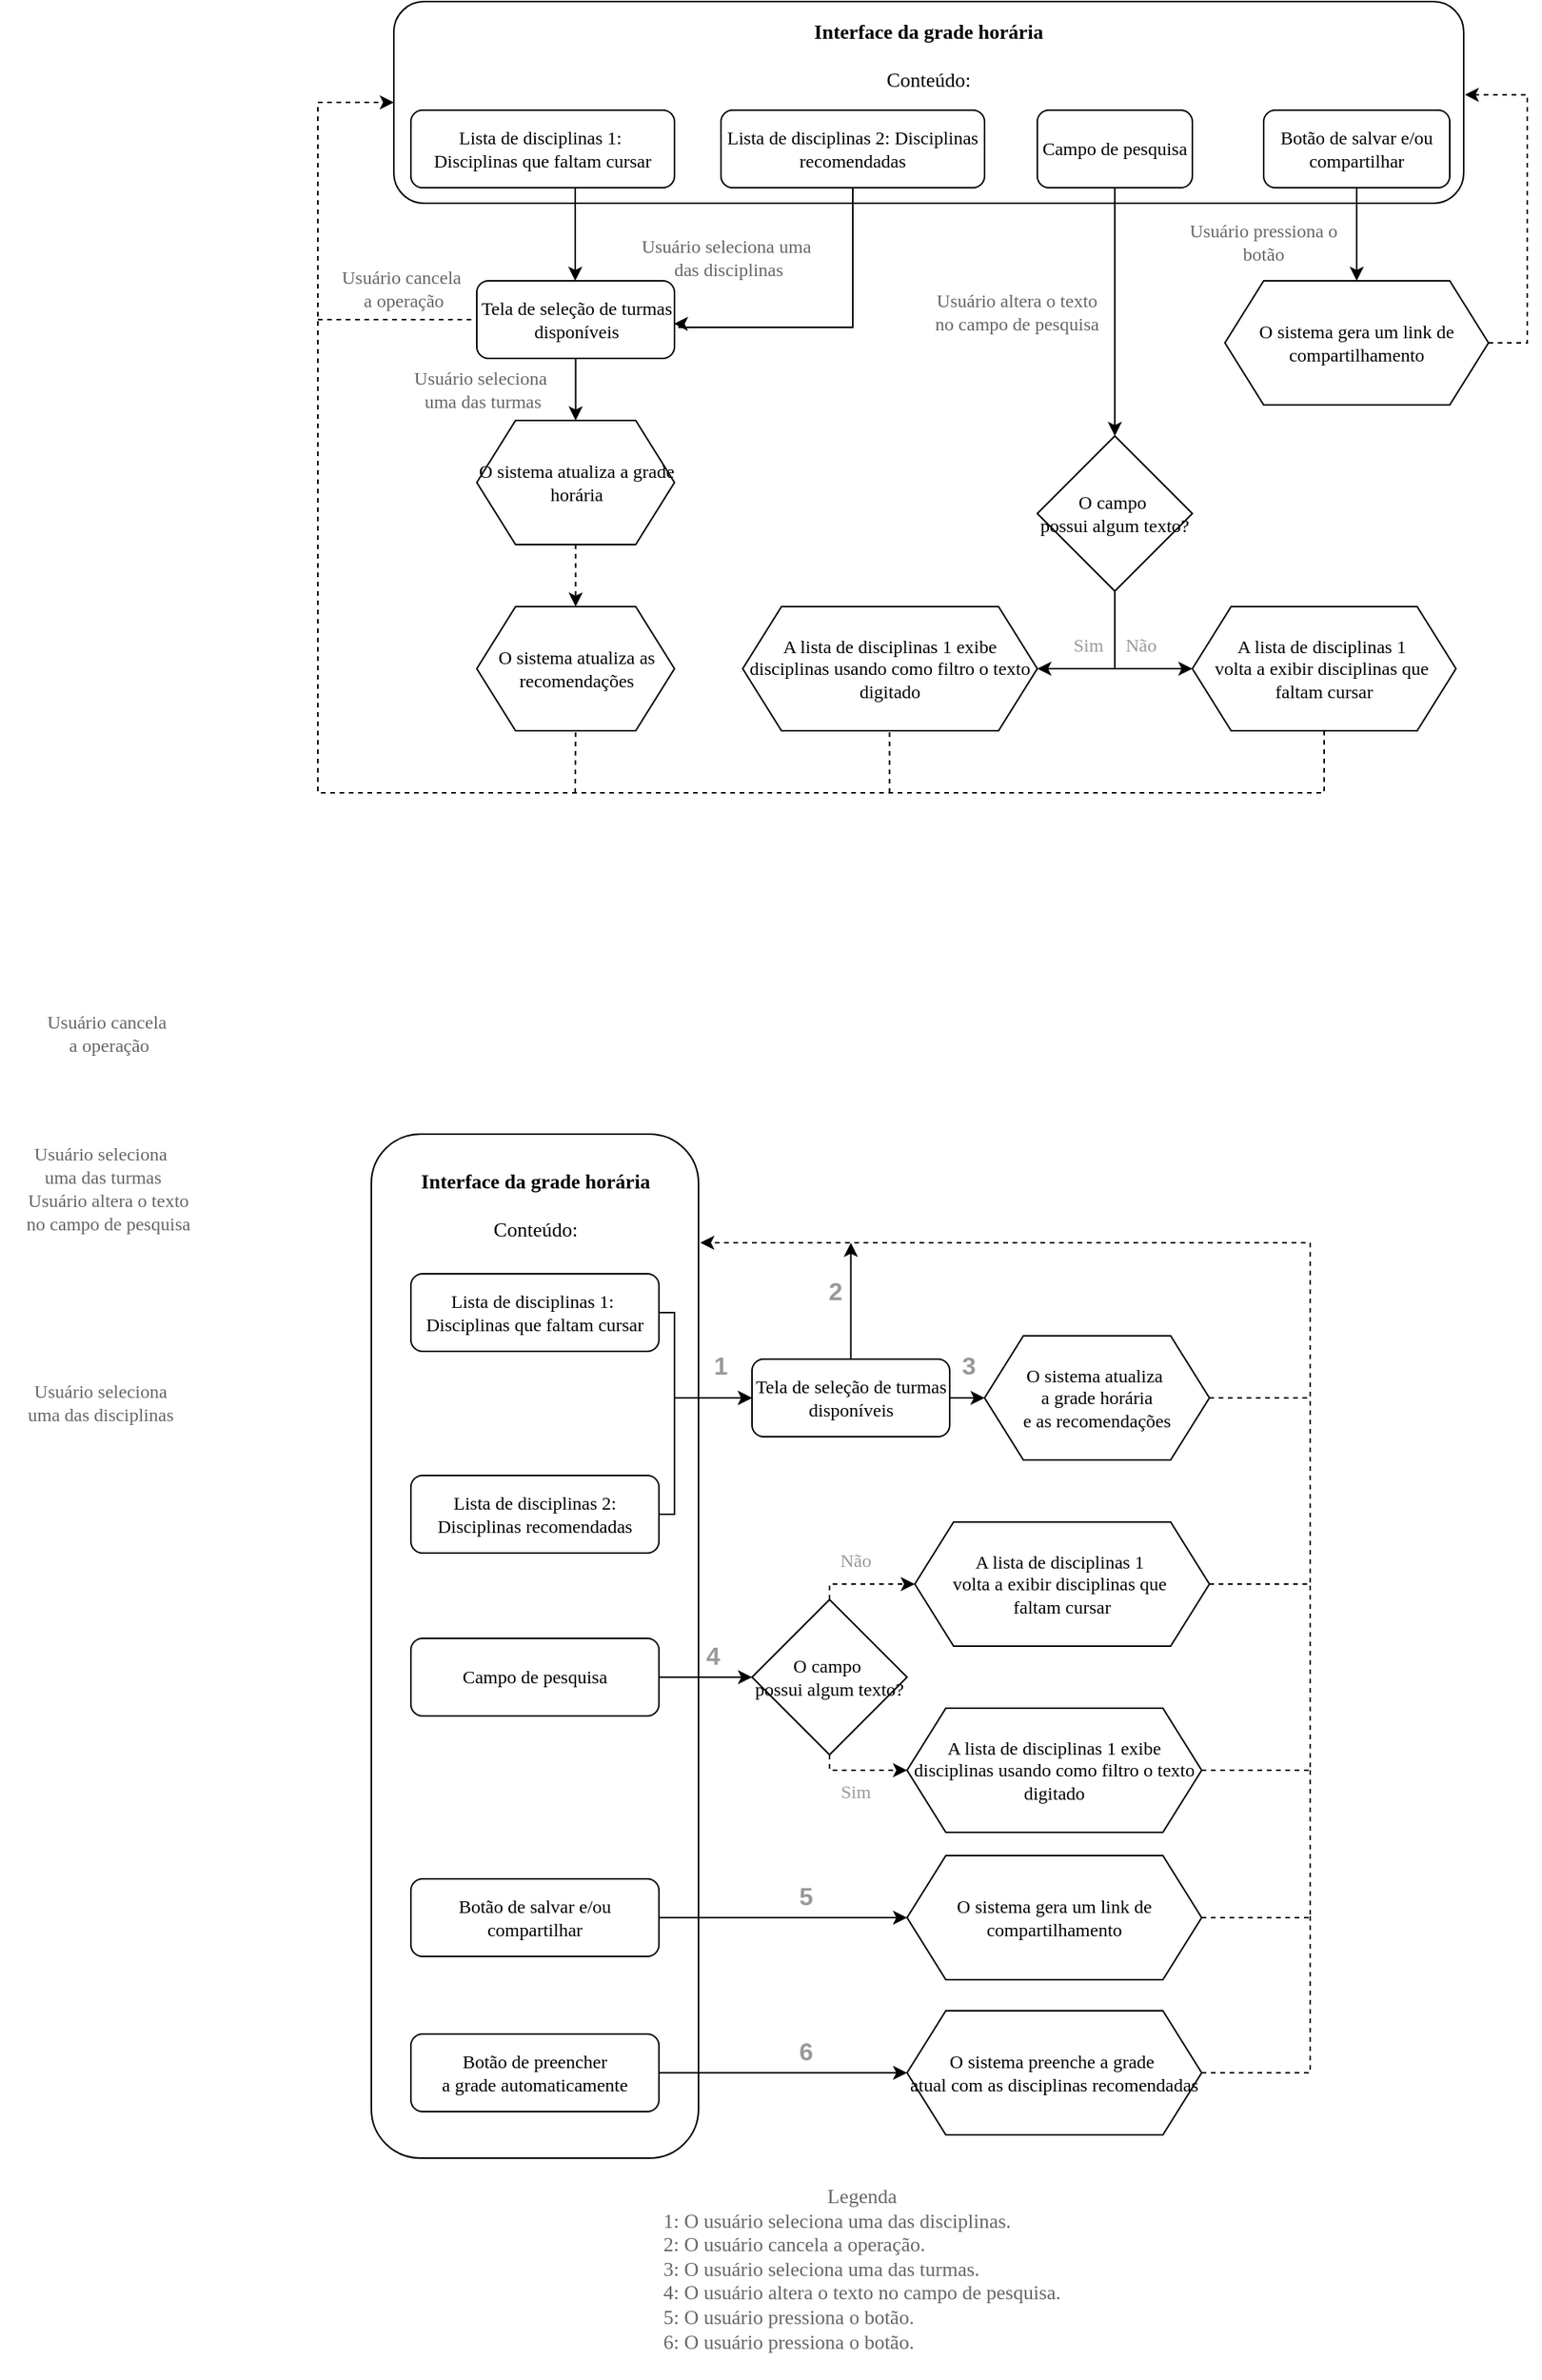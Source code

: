 <mxfile version="21.7.4" type="device">
  <diagram id="C5RBs43oDa-KdzZeNtuy" name="Page-1">
    <mxGraphModel dx="2876" dy="1066" grid="1" gridSize="10" guides="1" tooltips="1" connect="1" arrows="1" fold="1" page="1" pageScale="1" pageWidth="827" pageHeight="1169" math="0" shadow="0">
      <root>
        <mxCell id="WIyWlLk6GJQsqaUBKTNV-0" />
        <mxCell id="WIyWlLk6GJQsqaUBKTNV-1" parent="WIyWlLk6GJQsqaUBKTNV-0" />
        <mxCell id="WIyWlLk6GJQsqaUBKTNV-3" value="&lt;div style=&quot;font-size: 13px;&quot;&gt;&lt;font face=&quot;Georgia&quot; style=&quot;font-size: 13px;&quot;&gt;&lt;b&gt;Interface da grade horária&lt;br&gt;&lt;/b&gt;&lt;/font&gt;&lt;/div&gt;&lt;div style=&quot;font-size: 13px;&quot;&gt;&lt;font face=&quot;Georgia&quot; style=&quot;font-size: 13px;&quot;&gt;&lt;br&gt;&lt;/font&gt;&lt;/div&gt;&lt;div style=&quot;font-size: 13px;&quot;&gt;&lt;font face=&quot;Georgia&quot; style=&quot;font-size: 13px;&quot;&gt;Conteúdo:&lt;br&gt;&lt;/font&gt;&lt;/div&gt;&lt;div style=&quot;font-size: 13px;&quot;&gt;&lt;font face=&quot;Georgia&quot; style=&quot;font-size: 13px;&quot;&gt;&lt;b&gt;&lt;br&gt;&lt;/b&gt;&lt;/font&gt;&lt;/div&gt;&lt;div style=&quot;font-size: 13px;&quot;&gt;&lt;font face=&quot;Georgia&quot; style=&quot;font-size: 13px;&quot;&gt;&lt;b&gt;&lt;br&gt;&lt;/b&gt;&lt;/font&gt;&lt;/div&gt;&lt;div&gt;&lt;font face=&quot;Georgia&quot;&gt;&lt;br&gt;&lt;/font&gt;&lt;/div&gt;&lt;div&gt;&lt;font face=&quot;Georgia&quot;&gt;&lt;br&gt;&lt;/font&gt;&lt;/div&gt;" style="rounded=1;whiteSpace=wrap;html=1;fontSize=12;glass=0;strokeWidth=1;shadow=0;" parent="WIyWlLk6GJQsqaUBKTNV-1" vertex="1">
          <mxGeometry x="69" y="30" width="690" height="130" as="geometry" />
        </mxCell>
        <mxCell id="nHXGD3M_L8ZKCfgyZiop-16" style="edgeStyle=orthogonalEdgeStyle;rounded=0;orthogonalLoop=1;jettySize=auto;html=1;" parent="WIyWlLk6GJQsqaUBKTNV-1" source="WIyWlLk6GJQsqaUBKTNV-12" target="nHXGD3M_L8ZKCfgyZiop-6" edge="1">
          <mxGeometry relative="1" as="geometry" />
        </mxCell>
        <mxCell id="WIyWlLk6GJQsqaUBKTNV-12" value="Tela de seleção de turmas disponíveis" style="rounded=1;whiteSpace=wrap;html=1;fontSize=12;glass=0;strokeWidth=1;shadow=0;fontFamily=Georgia;" parent="WIyWlLk6GJQsqaUBKTNV-1" vertex="1">
          <mxGeometry x="122.5" y="210" width="127.5" height="50" as="geometry" />
        </mxCell>
        <mxCell id="nHXGD3M_L8ZKCfgyZiop-15" style="edgeStyle=orthogonalEdgeStyle;rounded=0;orthogonalLoop=1;jettySize=auto;html=1;" parent="WIyWlLk6GJQsqaUBKTNV-1" source="nHXGD3M_L8ZKCfgyZiop-0" target="WIyWlLk6GJQsqaUBKTNV-12" edge="1">
          <mxGeometry relative="1" as="geometry">
            <Array as="points">
              <mxPoint x="186" y="170" />
              <mxPoint x="186" y="170" />
            </Array>
          </mxGeometry>
        </mxCell>
        <mxCell id="nHXGD3M_L8ZKCfgyZiop-0" value="&lt;div&gt;&lt;font face=&quot;Georgia&quot;&gt;Lista de disciplinas 1:&amp;nbsp;&lt;/font&gt;&lt;/div&gt;&lt;div&gt;&lt;font face=&quot;Georgia&quot;&gt;Disciplinas que faltam cursar&lt;/font&gt;&lt;/div&gt;" style="rounded=1;whiteSpace=wrap;html=1;" parent="WIyWlLk6GJQsqaUBKTNV-1" vertex="1">
          <mxGeometry x="80" y="100" width="170" height="50" as="geometry" />
        </mxCell>
        <mxCell id="nHXGD3M_L8ZKCfgyZiop-20" style="edgeStyle=orthogonalEdgeStyle;rounded=0;orthogonalLoop=1;jettySize=auto;html=1;entryX=0.997;entryY=0.553;entryDx=0;entryDy=0;entryPerimeter=0;" parent="WIyWlLk6GJQsqaUBKTNV-1" source="nHXGD3M_L8ZKCfgyZiop-1" target="WIyWlLk6GJQsqaUBKTNV-12" edge="1">
          <mxGeometry relative="1" as="geometry">
            <Array as="points">
              <mxPoint x="365" y="240" />
              <mxPoint x="253" y="240" />
              <mxPoint x="253" y="238" />
            </Array>
          </mxGeometry>
        </mxCell>
        <mxCell id="nHXGD3M_L8ZKCfgyZiop-1" value="&lt;font face=&quot;Georgia&quot;&gt;Lista de disciplinas 2: Disciplinas recomendadas&lt;/font&gt;" style="rounded=1;whiteSpace=wrap;html=1;" parent="WIyWlLk6GJQsqaUBKTNV-1" vertex="1">
          <mxGeometry x="280" y="100" width="170" height="50" as="geometry" />
        </mxCell>
        <mxCell id="nHXGD3M_L8ZKCfgyZiop-21" style="edgeStyle=orthogonalEdgeStyle;rounded=0;orthogonalLoop=1;jettySize=auto;html=1;" parent="WIyWlLk6GJQsqaUBKTNV-1" source="nHXGD3M_L8ZKCfgyZiop-2" target="nHXGD3M_L8ZKCfgyZiop-11" edge="1">
          <mxGeometry relative="1" as="geometry" />
        </mxCell>
        <mxCell id="nHXGD3M_L8ZKCfgyZiop-2" value="&lt;font face=&quot;Georgia&quot;&gt;Campo de pesquisa&lt;/font&gt;" style="rounded=1;whiteSpace=wrap;html=1;" parent="WIyWlLk6GJQsqaUBKTNV-1" vertex="1">
          <mxGeometry x="484" y="100" width="100" height="50" as="geometry" />
        </mxCell>
        <mxCell id="nHXGD3M_L8ZKCfgyZiop-27" style="edgeStyle=orthogonalEdgeStyle;rounded=0;orthogonalLoop=1;jettySize=auto;html=1;" parent="WIyWlLk6GJQsqaUBKTNV-1" source="nHXGD3M_L8ZKCfgyZiop-3" target="nHXGD3M_L8ZKCfgyZiop-14" edge="1">
          <mxGeometry relative="1" as="geometry" />
        </mxCell>
        <mxCell id="nHXGD3M_L8ZKCfgyZiop-3" value="&lt;font face=&quot;Georgia&quot;&gt;Botão de salvar e/ou compartilhar&lt;br&gt;&lt;/font&gt;" style="rounded=1;whiteSpace=wrap;html=1;" parent="WIyWlLk6GJQsqaUBKTNV-1" vertex="1">
          <mxGeometry x="630" y="100" width="120" height="50" as="geometry" />
        </mxCell>
        <mxCell id="nHXGD3M_L8ZKCfgyZiop-17" style="edgeStyle=orthogonalEdgeStyle;rounded=0;orthogonalLoop=1;jettySize=auto;html=1;dashed=1;" parent="WIyWlLk6GJQsqaUBKTNV-1" source="nHXGD3M_L8ZKCfgyZiop-6" target="nHXGD3M_L8ZKCfgyZiop-7" edge="1">
          <mxGeometry relative="1" as="geometry" />
        </mxCell>
        <mxCell id="nHXGD3M_L8ZKCfgyZiop-6" value="O sistema atualiza a grade horária" style="shape=hexagon;perimeter=hexagonPerimeter2;whiteSpace=wrap;html=1;fixedSize=1;size=25;fontFamily=Georgia;" parent="WIyWlLk6GJQsqaUBKTNV-1" vertex="1">
          <mxGeometry x="122.5" y="300" width="127.5" height="80" as="geometry" />
        </mxCell>
        <mxCell id="nHXGD3M_L8ZKCfgyZiop-7" value="O sistema atualiza as recomendações" style="shape=hexagon;perimeter=hexagonPerimeter2;whiteSpace=wrap;html=1;fixedSize=1;size=25;fontFamily=Georgia;" parent="WIyWlLk6GJQsqaUBKTNV-1" vertex="1">
          <mxGeometry x="122.5" y="420" width="127.5" height="80" as="geometry" />
        </mxCell>
        <mxCell id="nHXGD3M_L8ZKCfgyZiop-10" value="A lista de disciplinas 1 exibe disciplinas usando como filtro o texto digitado" style="shape=hexagon;perimeter=hexagonPerimeter2;whiteSpace=wrap;html=1;fixedSize=1;size=25;fontFamily=Georgia;" parent="WIyWlLk6GJQsqaUBKTNV-1" vertex="1">
          <mxGeometry x="294" y="420" width="190" height="80" as="geometry" />
        </mxCell>
        <mxCell id="nHXGD3M_L8ZKCfgyZiop-22" style="edgeStyle=orthogonalEdgeStyle;rounded=0;orthogonalLoop=1;jettySize=auto;html=1;entryX=1;entryY=0.5;entryDx=0;entryDy=0;" parent="WIyWlLk6GJQsqaUBKTNV-1" source="nHXGD3M_L8ZKCfgyZiop-11" target="nHXGD3M_L8ZKCfgyZiop-10" edge="1">
          <mxGeometry relative="1" as="geometry" />
        </mxCell>
        <mxCell id="nHXGD3M_L8ZKCfgyZiop-23" style="edgeStyle=orthogonalEdgeStyle;rounded=0;orthogonalLoop=1;jettySize=auto;html=1;entryX=0;entryY=0.5;entryDx=0;entryDy=0;" parent="WIyWlLk6GJQsqaUBKTNV-1" source="nHXGD3M_L8ZKCfgyZiop-11" target="nHXGD3M_L8ZKCfgyZiop-13" edge="1">
          <mxGeometry relative="1" as="geometry" />
        </mxCell>
        <mxCell id="nHXGD3M_L8ZKCfgyZiop-11" value="&lt;div&gt;O campo&amp;nbsp;&lt;/div&gt;&lt;div&gt;possui algum texto?&lt;/div&gt;" style="rhombus;whiteSpace=wrap;html=1;fontFamily=Georgia;" parent="WIyWlLk6GJQsqaUBKTNV-1" vertex="1">
          <mxGeometry x="484" y="310" width="100" height="100" as="geometry" />
        </mxCell>
        <mxCell id="nHXGD3M_L8ZKCfgyZiop-24" style="edgeStyle=orthogonalEdgeStyle;rounded=0;orthogonalLoop=1;jettySize=auto;html=1;entryX=0;entryY=0.5;entryDx=0;entryDy=0;dashed=1;" parent="WIyWlLk6GJQsqaUBKTNV-1" source="nHXGD3M_L8ZKCfgyZiop-13" target="WIyWlLk6GJQsqaUBKTNV-3" edge="1">
          <mxGeometry relative="1" as="geometry">
            <Array as="points">
              <mxPoint x="669" y="540" />
              <mxPoint x="20" y="540" />
              <mxPoint x="20" y="95" />
            </Array>
          </mxGeometry>
        </mxCell>
        <mxCell id="nHXGD3M_L8ZKCfgyZiop-13" value="&lt;div&gt;A lista de disciplinas 1&amp;nbsp;&lt;/div&gt;&lt;div&gt;volta a exibir disciplinas que&amp;nbsp;&lt;/div&gt;&lt;div&gt;faltam cursar&lt;/div&gt;" style="shape=hexagon;perimeter=hexagonPerimeter2;whiteSpace=wrap;html=1;fixedSize=1;size=25;fontFamily=Georgia;" parent="WIyWlLk6GJQsqaUBKTNV-1" vertex="1">
          <mxGeometry x="584" y="420" width="170" height="80" as="geometry" />
        </mxCell>
        <mxCell id="nHXGD3M_L8ZKCfgyZiop-26" style="edgeStyle=orthogonalEdgeStyle;rounded=0;orthogonalLoop=1;jettySize=auto;html=1;entryX=1.001;entryY=0.462;entryDx=0;entryDy=0;entryPerimeter=0;dashed=1;" parent="WIyWlLk6GJQsqaUBKTNV-1" source="nHXGD3M_L8ZKCfgyZiop-14" target="WIyWlLk6GJQsqaUBKTNV-3" edge="1">
          <mxGeometry relative="1" as="geometry">
            <Array as="points">
              <mxPoint x="800" y="250" />
              <mxPoint x="800" y="90" />
            </Array>
          </mxGeometry>
        </mxCell>
        <mxCell id="nHXGD3M_L8ZKCfgyZiop-14" value="&lt;div&gt;O sistema gera um link de compartilhamento&lt;br&gt;&lt;/div&gt;" style="shape=hexagon;perimeter=hexagonPerimeter2;whiteSpace=wrap;html=1;fixedSize=1;size=25;fontFamily=Georgia;" parent="WIyWlLk6GJQsqaUBKTNV-1" vertex="1">
          <mxGeometry x="605" y="210" width="170" height="80" as="geometry" />
        </mxCell>
        <mxCell id="nHXGD3M_L8ZKCfgyZiop-28" value="&lt;div&gt;&lt;font color=&quot;#666666&quot; face=&quot;Georgia&quot;&gt;Usuário seleciona uma&amp;nbsp;&lt;/font&gt;&lt;/div&gt;&lt;div&gt;&lt;font color=&quot;#666666&quot; face=&quot;Georgia&quot;&gt;das disciplinas&lt;/font&gt;&lt;/div&gt;" style="text;html=1;strokeColor=none;fillColor=none;align=center;verticalAlign=middle;whiteSpace=wrap;rounded=0;fontColor=#999999;" parent="WIyWlLk6GJQsqaUBKTNV-1" vertex="1">
          <mxGeometry x="220" y="180" width="130" height="30" as="geometry" />
        </mxCell>
        <mxCell id="nHXGD3M_L8ZKCfgyZiop-29" value="&lt;div&gt;&lt;font color=&quot;#666666&quot; face=&quot;Georgia&quot;&gt;Usuário seleciona&amp;nbsp;&lt;/font&gt;&lt;/div&gt;&lt;div&gt;&lt;font color=&quot;#666666&quot; face=&quot;Georgia&quot;&gt;uma &lt;/font&gt;&lt;font color=&quot;#666666&quot; face=&quot;Georgia&quot;&gt;das turmas&lt;/font&gt;&lt;/div&gt;" style="text;html=1;strokeColor=none;fillColor=none;align=center;verticalAlign=middle;whiteSpace=wrap;rounded=0;fontColor=#999999;" parent="WIyWlLk6GJQsqaUBKTNV-1" vertex="1">
          <mxGeometry x="69" y="260" width="115" height="40" as="geometry" />
        </mxCell>
        <mxCell id="nHXGD3M_L8ZKCfgyZiop-30" value="&lt;div&gt;&lt;font color=&quot;#666666&quot; face=&quot;Georgia&quot;&gt;Usuário cancela&amp;nbsp;&lt;/font&gt;&lt;/div&gt;&lt;div&gt;&lt;font color=&quot;#666666&quot; face=&quot;Georgia&quot;&gt;a operação&lt;br&gt;&lt;/font&gt;&lt;/div&gt;" style="text;html=1;strokeColor=none;fillColor=none;align=center;verticalAlign=middle;whiteSpace=wrap;rounded=0;fontColor=#999999;" parent="WIyWlLk6GJQsqaUBKTNV-1" vertex="1">
          <mxGeometry x="27.5" y="195" width="95" height="40" as="geometry" />
        </mxCell>
        <mxCell id="nHXGD3M_L8ZKCfgyZiop-31" value="&lt;div&gt;&lt;font color=&quot;#666666&quot; face=&quot;Georgia&quot;&gt;Usuário altera o texto no campo de pesquisa&lt;br&gt;&lt;/font&gt;&lt;/div&gt;" style="text;html=1;strokeColor=none;fillColor=none;align=center;verticalAlign=middle;whiteSpace=wrap;rounded=0;fontColor=#999999;" parent="WIyWlLk6GJQsqaUBKTNV-1" vertex="1">
          <mxGeometry x="411" y="210" width="120" height="40" as="geometry" />
        </mxCell>
        <mxCell id="nHXGD3M_L8ZKCfgyZiop-32" value="&lt;div&gt;&lt;font color=&quot;#666666&quot; face=&quot;Georgia&quot;&gt;Usuário pressiona o botão&lt;br&gt;&lt;/font&gt;&lt;/div&gt;" style="text;html=1;strokeColor=none;fillColor=none;align=center;verticalAlign=middle;whiteSpace=wrap;rounded=0;fontColor=#999999;" parent="WIyWlLk6GJQsqaUBKTNV-1" vertex="1">
          <mxGeometry x="570" y="160" width="120" height="50" as="geometry" />
        </mxCell>
        <mxCell id="nHXGD3M_L8ZKCfgyZiop-33" value="&lt;font face=&quot;Georgia&quot;&gt;Sim&lt;/font&gt;" style="text;html=1;strokeColor=none;fillColor=none;align=center;verticalAlign=middle;whiteSpace=wrap;rounded=0;fontColor=#999999;" parent="WIyWlLk6GJQsqaUBKTNV-1" vertex="1">
          <mxGeometry x="500" y="430" width="34" height="30" as="geometry" />
        </mxCell>
        <mxCell id="nHXGD3M_L8ZKCfgyZiop-34" value="&lt;font face=&quot;Georgia&quot;&gt;Não&lt;/font&gt;" style="text;html=1;strokeColor=none;fillColor=none;align=center;verticalAlign=middle;whiteSpace=wrap;rounded=0;fontColor=#999999;" parent="WIyWlLk6GJQsqaUBKTNV-1" vertex="1">
          <mxGeometry x="534" y="430" width="34" height="30" as="geometry" />
        </mxCell>
        <mxCell id="nHXGD3M_L8ZKCfgyZiop-35" value="" style="endArrow=none;html=1;rounded=0;entryX=0;entryY=0.5;entryDx=0;entryDy=0;dashed=1;" parent="WIyWlLk6GJQsqaUBKTNV-1" target="WIyWlLk6GJQsqaUBKTNV-12" edge="1">
          <mxGeometry width="50" height="50" relative="1" as="geometry">
            <mxPoint x="20" y="235" as="sourcePoint" />
            <mxPoint x="110" y="250" as="targetPoint" />
          </mxGeometry>
        </mxCell>
        <mxCell id="nHXGD3M_L8ZKCfgyZiop-38" value="" style="endArrow=none;html=1;rounded=0;entryX=0.5;entryY=1;entryDx=0;entryDy=0;dashed=1;" parent="WIyWlLk6GJQsqaUBKTNV-1" target="nHXGD3M_L8ZKCfgyZiop-7" edge="1">
          <mxGeometry width="50" height="50" relative="1" as="geometry">
            <mxPoint x="186" y="540" as="sourcePoint" />
            <mxPoint x="200" y="580" as="targetPoint" />
          </mxGeometry>
        </mxCell>
        <mxCell id="nHXGD3M_L8ZKCfgyZiop-39" value="" style="endArrow=none;html=1;rounded=0;entryX=0.5;entryY=1;entryDx=0;entryDy=0;dashed=1;" parent="WIyWlLk6GJQsqaUBKTNV-1" edge="1">
          <mxGeometry width="50" height="50" relative="1" as="geometry">
            <mxPoint x="388.71" y="540" as="sourcePoint" />
            <mxPoint x="388.71" y="500" as="targetPoint" />
          </mxGeometry>
        </mxCell>
        <mxCell id="f-3xaapFvL57nRGMayLu-0" value="&lt;div style=&quot;font-size: 13px;&quot;&gt;&lt;font face=&quot;Georgia&quot; style=&quot;font-size: 13px;&quot;&gt;&lt;b&gt;&lt;br&gt;&lt;/b&gt;&lt;/font&gt;&lt;/div&gt;&lt;div style=&quot;font-size: 13px;&quot;&gt;&lt;font face=&quot;Georgia&quot; style=&quot;font-size: 13px;&quot;&gt;&lt;b&gt;Interface da grade horária&lt;br&gt;&lt;/b&gt;&lt;/font&gt;&lt;/div&gt;&lt;div style=&quot;font-size: 13px;&quot;&gt;&lt;font face=&quot;Georgia&quot; style=&quot;font-size: 13px;&quot;&gt;&lt;br&gt;&lt;/font&gt;&lt;/div&gt;&lt;div style=&quot;font-size: 13px;&quot;&gt;&lt;font face=&quot;Georgia&quot; style=&quot;font-size: 13px;&quot;&gt;Conteúdo:&lt;br&gt;&lt;/font&gt;&lt;/div&gt;&lt;div style=&quot;font-size: 13px;&quot;&gt;&lt;font face=&quot;Georgia&quot; style=&quot;font-size: 13px;&quot;&gt;&lt;b&gt;&lt;br&gt;&lt;/b&gt;&lt;/font&gt;&lt;/div&gt;&lt;div style=&quot;font-size: 13px;&quot;&gt;&lt;font face=&quot;Georgia&quot; style=&quot;font-size: 13px;&quot;&gt;&lt;b&gt;&lt;br&gt;&lt;/b&gt;&lt;/font&gt;&lt;/div&gt;&lt;div&gt;&lt;font face=&quot;Georgia&quot;&gt;&lt;br&gt;&lt;/font&gt;&lt;/div&gt;&lt;div&gt;&lt;font face=&quot;Georgia&quot;&gt;&lt;br&gt;&lt;/font&gt;&lt;/div&gt;" style="rounded=1;whiteSpace=wrap;html=1;fontSize=12;glass=0;strokeWidth=1;shadow=0;verticalAlign=top;" vertex="1" parent="WIyWlLk6GJQsqaUBKTNV-1">
          <mxGeometry x="54.5" y="760" width="211" height="660" as="geometry" />
        </mxCell>
        <mxCell id="f-3xaapFvL57nRGMayLu-37" style="edgeStyle=orthogonalEdgeStyle;rounded=0;orthogonalLoop=1;jettySize=auto;html=1;entryX=0;entryY=0.5;entryDx=0;entryDy=0;" edge="1" parent="WIyWlLk6GJQsqaUBKTNV-1" source="f-3xaapFvL57nRGMayLu-2" target="f-3xaapFvL57nRGMayLu-12">
          <mxGeometry relative="1" as="geometry" />
        </mxCell>
        <mxCell id="f-3xaapFvL57nRGMayLu-50" style="edgeStyle=orthogonalEdgeStyle;rounded=0;orthogonalLoop=1;jettySize=auto;html=1;endArrow=classic;endFill=1;" edge="1" parent="WIyWlLk6GJQsqaUBKTNV-1" source="f-3xaapFvL57nRGMayLu-2">
          <mxGeometry relative="1" as="geometry">
            <mxPoint x="363.75" y="830" as="targetPoint" />
          </mxGeometry>
        </mxCell>
        <mxCell id="f-3xaapFvL57nRGMayLu-2" value="Tela de seleção de turmas disponíveis" style="rounded=1;whiteSpace=wrap;html=1;fontSize=12;glass=0;strokeWidth=1;shadow=0;fontFamily=Georgia;" vertex="1" parent="WIyWlLk6GJQsqaUBKTNV-1">
          <mxGeometry x="300" y="905" width="127.5" height="50" as="geometry" />
        </mxCell>
        <mxCell id="f-3xaapFvL57nRGMayLu-38" style="edgeStyle=orthogonalEdgeStyle;rounded=0;orthogonalLoop=1;jettySize=auto;html=1;entryX=0;entryY=0.5;entryDx=0;entryDy=0;" edge="1" parent="WIyWlLk6GJQsqaUBKTNV-1" source="f-3xaapFvL57nRGMayLu-4" target="f-3xaapFvL57nRGMayLu-2">
          <mxGeometry relative="1" as="geometry">
            <Array as="points">
              <mxPoint x="250" y="875" />
              <mxPoint x="250" y="930" />
            </Array>
          </mxGeometry>
        </mxCell>
        <mxCell id="f-3xaapFvL57nRGMayLu-4" value="&lt;div&gt;&lt;font face=&quot;Georgia&quot;&gt;Lista de disciplinas 1:&amp;nbsp;&lt;/font&gt;&lt;/div&gt;&lt;div&gt;&lt;font face=&quot;Georgia&quot;&gt;Disciplinas que faltam cursar&lt;/font&gt;&lt;/div&gt;" style="rounded=1;whiteSpace=wrap;html=1;" vertex="1" parent="WIyWlLk6GJQsqaUBKTNV-1">
          <mxGeometry x="80" y="850" width="160" height="50" as="geometry" />
        </mxCell>
        <mxCell id="f-3xaapFvL57nRGMayLu-39" style="edgeStyle=orthogonalEdgeStyle;rounded=0;orthogonalLoop=1;jettySize=auto;html=1;entryX=0;entryY=0.5;entryDx=0;entryDy=0;" edge="1" parent="WIyWlLk6GJQsqaUBKTNV-1" source="f-3xaapFvL57nRGMayLu-6" target="f-3xaapFvL57nRGMayLu-2">
          <mxGeometry relative="1" as="geometry">
            <Array as="points">
              <mxPoint x="250" y="1005" />
              <mxPoint x="250" y="930" />
            </Array>
          </mxGeometry>
        </mxCell>
        <mxCell id="f-3xaapFvL57nRGMayLu-6" value="&lt;font face=&quot;Georgia&quot;&gt;Lista de disciplinas 2: Disciplinas recomendadas&lt;/font&gt;" style="rounded=1;whiteSpace=wrap;html=1;" vertex="1" parent="WIyWlLk6GJQsqaUBKTNV-1">
          <mxGeometry x="80" y="980" width="160" height="50" as="geometry" />
        </mxCell>
        <mxCell id="f-3xaapFvL57nRGMayLu-40" style="edgeStyle=orthogonalEdgeStyle;rounded=0;orthogonalLoop=1;jettySize=auto;html=1;entryX=0;entryY=0.5;entryDx=0;entryDy=0;" edge="1" parent="WIyWlLk6GJQsqaUBKTNV-1" source="f-3xaapFvL57nRGMayLu-8" target="f-3xaapFvL57nRGMayLu-17">
          <mxGeometry relative="1" as="geometry" />
        </mxCell>
        <mxCell id="f-3xaapFvL57nRGMayLu-8" value="&lt;font face=&quot;Georgia&quot;&gt;Campo de pesquisa&lt;/font&gt;" style="rounded=1;whiteSpace=wrap;html=1;" vertex="1" parent="WIyWlLk6GJQsqaUBKTNV-1">
          <mxGeometry x="80" y="1085" width="160" height="50" as="geometry" />
        </mxCell>
        <mxCell id="f-3xaapFvL57nRGMayLu-43" style="edgeStyle=orthogonalEdgeStyle;rounded=0;orthogonalLoop=1;jettySize=auto;html=1;entryX=0;entryY=0.5;entryDx=0;entryDy=0;" edge="1" parent="WIyWlLk6GJQsqaUBKTNV-1" source="f-3xaapFvL57nRGMayLu-10" target="f-3xaapFvL57nRGMayLu-21">
          <mxGeometry relative="1" as="geometry" />
        </mxCell>
        <mxCell id="f-3xaapFvL57nRGMayLu-10" value="&lt;font face=&quot;Georgia&quot;&gt;Botão de salvar e/ou compartilhar&lt;br&gt;&lt;/font&gt;" style="rounded=1;whiteSpace=wrap;html=1;" vertex="1" parent="WIyWlLk6GJQsqaUBKTNV-1">
          <mxGeometry x="80" y="1240" width="160" height="50" as="geometry" />
        </mxCell>
        <mxCell id="f-3xaapFvL57nRGMayLu-47" style="edgeStyle=orthogonalEdgeStyle;rounded=0;orthogonalLoop=1;jettySize=auto;html=1;dashed=1;entryX=1.005;entryY=0.105;entryDx=0;entryDy=0;entryPerimeter=0;" edge="1" parent="WIyWlLk6GJQsqaUBKTNV-1" source="f-3xaapFvL57nRGMayLu-12" target="f-3xaapFvL57nRGMayLu-0">
          <mxGeometry relative="1" as="geometry">
            <mxPoint x="270" y="830" as="targetPoint" />
            <Array as="points">
              <mxPoint x="660" y="930" />
              <mxPoint x="660" y="830" />
              <mxPoint x="267" y="830" />
            </Array>
          </mxGeometry>
        </mxCell>
        <mxCell id="f-3xaapFvL57nRGMayLu-12" value="&lt;div&gt;O sistema atualiza&amp;nbsp;&lt;/div&gt;&lt;div&gt;a grade horária&lt;/div&gt;&lt;div&gt;e as recomendações&lt;/div&gt;" style="shape=hexagon;perimeter=hexagonPerimeter2;whiteSpace=wrap;html=1;fixedSize=1;size=25;fontFamily=Georgia;" vertex="1" parent="WIyWlLk6GJQsqaUBKTNV-1">
          <mxGeometry x="450" y="890" width="145" height="80" as="geometry" />
        </mxCell>
        <mxCell id="f-3xaapFvL57nRGMayLu-53" style="edgeStyle=orthogonalEdgeStyle;rounded=0;orthogonalLoop=1;jettySize=auto;html=1;dashed=1;endArrow=none;endFill=0;" edge="1" parent="WIyWlLk6GJQsqaUBKTNV-1" source="f-3xaapFvL57nRGMayLu-14">
          <mxGeometry relative="1" as="geometry">
            <mxPoint x="660" y="1050" as="targetPoint" />
            <Array as="points">
              <mxPoint x="660" y="1170" />
            </Array>
          </mxGeometry>
        </mxCell>
        <mxCell id="f-3xaapFvL57nRGMayLu-14" value="A lista de disciplinas 1 exibe disciplinas usando como filtro o texto digitado" style="shape=hexagon;perimeter=hexagonPerimeter2;whiteSpace=wrap;html=1;fixedSize=1;size=25;fontFamily=Georgia;" vertex="1" parent="WIyWlLk6GJQsqaUBKTNV-1">
          <mxGeometry x="400" y="1130" width="190" height="80" as="geometry" />
        </mxCell>
        <mxCell id="f-3xaapFvL57nRGMayLu-41" style="edgeStyle=orthogonalEdgeStyle;rounded=0;orthogonalLoop=1;jettySize=auto;html=1;entryX=0;entryY=0.5;entryDx=0;entryDy=0;dashed=1;" edge="1" parent="WIyWlLk6GJQsqaUBKTNV-1" source="f-3xaapFvL57nRGMayLu-17" target="f-3xaapFvL57nRGMayLu-19">
          <mxGeometry relative="1" as="geometry">
            <Array as="points">
              <mxPoint x="350" y="1050" />
            </Array>
          </mxGeometry>
        </mxCell>
        <mxCell id="f-3xaapFvL57nRGMayLu-42" style="edgeStyle=orthogonalEdgeStyle;rounded=0;orthogonalLoop=1;jettySize=auto;html=1;entryX=0;entryY=0.5;entryDx=0;entryDy=0;dashed=1;" edge="1" parent="WIyWlLk6GJQsqaUBKTNV-1" source="f-3xaapFvL57nRGMayLu-17" target="f-3xaapFvL57nRGMayLu-14">
          <mxGeometry relative="1" as="geometry">
            <Array as="points">
              <mxPoint x="350" y="1140" />
            </Array>
          </mxGeometry>
        </mxCell>
        <mxCell id="f-3xaapFvL57nRGMayLu-17" value="&lt;div&gt;O campo&amp;nbsp;&lt;/div&gt;&lt;div&gt;possui algum texto?&lt;/div&gt;" style="rhombus;whiteSpace=wrap;html=1;fontFamily=Georgia;" vertex="1" parent="WIyWlLk6GJQsqaUBKTNV-1">
          <mxGeometry x="300" y="1060" width="100" height="100" as="geometry" />
        </mxCell>
        <mxCell id="f-3xaapFvL57nRGMayLu-52" style="edgeStyle=orthogonalEdgeStyle;rounded=0;orthogonalLoop=1;jettySize=auto;html=1;dashed=1;endArrow=none;endFill=0;" edge="1" parent="WIyWlLk6GJQsqaUBKTNV-1" source="f-3xaapFvL57nRGMayLu-19">
          <mxGeometry relative="1" as="geometry">
            <mxPoint x="660" y="930" as="targetPoint" />
            <Array as="points">
              <mxPoint x="660" y="1050" />
            </Array>
          </mxGeometry>
        </mxCell>
        <mxCell id="f-3xaapFvL57nRGMayLu-19" value="&lt;div&gt;A lista de disciplinas 1&amp;nbsp;&lt;/div&gt;&lt;div&gt;volta a exibir disciplinas que&amp;nbsp;&lt;/div&gt;&lt;div&gt;faltam cursar&lt;/div&gt;" style="shape=hexagon;perimeter=hexagonPerimeter2;whiteSpace=wrap;html=1;fixedSize=1;size=25;fontFamily=Georgia;" vertex="1" parent="WIyWlLk6GJQsqaUBKTNV-1">
          <mxGeometry x="405" y="1010" width="190" height="80" as="geometry" />
        </mxCell>
        <mxCell id="f-3xaapFvL57nRGMayLu-54" style="edgeStyle=orthogonalEdgeStyle;rounded=0;orthogonalLoop=1;jettySize=auto;html=1;dashed=1;endArrow=none;endFill=0;" edge="1" parent="WIyWlLk6GJQsqaUBKTNV-1" source="f-3xaapFvL57nRGMayLu-21">
          <mxGeometry relative="1" as="geometry">
            <mxPoint x="660" y="1170" as="targetPoint" />
            <Array as="points">
              <mxPoint x="660" y="1265" />
            </Array>
          </mxGeometry>
        </mxCell>
        <mxCell id="f-3xaapFvL57nRGMayLu-21" value="&lt;div&gt;O sistema gera um link de compartilhamento&lt;br&gt;&lt;/div&gt;" style="shape=hexagon;perimeter=hexagonPerimeter2;whiteSpace=wrap;html=1;fixedSize=1;size=25;fontFamily=Georgia;" vertex="1" parent="WIyWlLk6GJQsqaUBKTNV-1">
          <mxGeometry x="400" y="1225" width="190" height="80" as="geometry" />
        </mxCell>
        <mxCell id="f-3xaapFvL57nRGMayLu-22" value="&lt;div style=&quot;font-size: 13px;&quot; align=&quot;center&quot;&gt;&lt;font style=&quot;font-size: 13px;&quot; face=&quot;Georgia&quot; color=&quot;#666666&quot;&gt;Legenda&lt;br&gt;&lt;/font&gt;&lt;/div&gt;&lt;div style=&quot;font-size: 13px;&quot; align=&quot;left&quot;&gt;&lt;font style=&quot;font-size: 13px;&quot; face=&quot;Georgia&quot; color=&quot;#666666&quot;&gt;1: O usuário seleciona uma das disciplinas.&lt;/font&gt;&lt;/div&gt;&lt;div style=&quot;font-size: 13px;&quot; align=&quot;left&quot;&gt;&lt;font style=&quot;font-size: 13px;&quot; face=&quot;Georgia&quot; color=&quot;#666666&quot;&gt;2: O usuário cancela a operação.&lt;/font&gt;&lt;/div&gt;&lt;div style=&quot;font-size: 13px;&quot; align=&quot;left&quot;&gt;&lt;font style=&quot;font-size: 13px;&quot; face=&quot;Georgia&quot; color=&quot;#666666&quot;&gt;3: O usuário seleciona uma das turmas.&lt;/font&gt;&lt;/div&gt;&lt;div style=&quot;font-size: 13px;&quot; align=&quot;left&quot;&gt;&lt;font style=&quot;font-size: 13px;&quot; face=&quot;Georgia&quot; color=&quot;#666666&quot;&gt;4: O usuário altera o texto no campo de pesquisa.&lt;/font&gt;&lt;/div&gt;&lt;div style=&quot;font-size: 13px;&quot; align=&quot;left&quot;&gt;&lt;font style=&quot;font-size: 13px;&quot; face=&quot;Georgia&quot; color=&quot;#666666&quot;&gt;5: O usuário pressiona o botão.&lt;/font&gt;&lt;/div&gt;&lt;div style=&quot;font-size: 13px;&quot; align=&quot;left&quot;&gt;&lt;font style=&quot;font-size: 13px;&quot; face=&quot;Georgia&quot; color=&quot;#666666&quot;&gt;6: O usuário pressiona o botão.&lt;br&gt;&lt;/font&gt;&lt;/div&gt;&lt;div style=&quot;font-size: 13px;&quot;&gt;&lt;font style=&quot;font-size: 13px;&quot; face=&quot;Georgia&quot; color=&quot;#666666&quot;&gt;&lt;br&gt;&lt;/font&gt;&lt;/div&gt;" style="text;html=1;strokeColor=none;fillColor=none;align=center;verticalAlign=top;whiteSpace=wrap;rounded=0;fontColor=#999999;" vertex="1" parent="WIyWlLk6GJQsqaUBKTNV-1">
          <mxGeometry x="208" y="1430" width="326" height="130" as="geometry" />
        </mxCell>
        <mxCell id="f-3xaapFvL57nRGMayLu-23" value="&lt;div&gt;&lt;font color=&quot;#666666&quot; face=&quot;Georgia&quot;&gt;Usuário seleciona&amp;nbsp;&lt;/font&gt;&lt;/div&gt;&lt;div&gt;&lt;font color=&quot;#666666&quot; face=&quot;Georgia&quot;&gt;uma &lt;/font&gt;&lt;font color=&quot;#666666&quot; face=&quot;Georgia&quot;&gt;das turmas&lt;/font&gt;&lt;/div&gt;" style="text;html=1;strokeColor=none;fillColor=none;align=center;verticalAlign=middle;whiteSpace=wrap;rounded=0;fontColor=#999999;" vertex="1" parent="WIyWlLk6GJQsqaUBKTNV-1">
          <mxGeometry x="-176" y="760" width="115" height="40" as="geometry" />
        </mxCell>
        <mxCell id="f-3xaapFvL57nRGMayLu-24" value="&lt;div&gt;&lt;font color=&quot;#666666&quot; face=&quot;Georgia&quot;&gt;Usuário cancela&amp;nbsp;&lt;/font&gt;&lt;/div&gt;&lt;div&gt;&lt;font color=&quot;#666666&quot; face=&quot;Georgia&quot;&gt;a operação&lt;br&gt;&lt;/font&gt;&lt;/div&gt;" style="text;html=1;strokeColor=none;fillColor=none;align=center;verticalAlign=middle;whiteSpace=wrap;rounded=0;fontColor=#999999;" vertex="1" parent="WIyWlLk6GJQsqaUBKTNV-1">
          <mxGeometry x="-162.5" y="675" width="95" height="40" as="geometry" />
        </mxCell>
        <mxCell id="f-3xaapFvL57nRGMayLu-25" value="&lt;div&gt;&lt;font color=&quot;#666666&quot; face=&quot;Georgia&quot;&gt;Usuário altera o texto no campo de pesquisa&lt;br&gt;&lt;/font&gt;&lt;/div&gt;" style="text;html=1;strokeColor=none;fillColor=none;align=center;verticalAlign=middle;whiteSpace=wrap;rounded=0;fontColor=#999999;" vertex="1" parent="WIyWlLk6GJQsqaUBKTNV-1">
          <mxGeometry x="-175" y="790" width="120" height="40" as="geometry" />
        </mxCell>
        <mxCell id="f-3xaapFvL57nRGMayLu-26" value="&lt;font size=&quot;1&quot;&gt;&lt;b&gt;&lt;font style=&quot;font-size: 16px;&quot;&gt;1&lt;/font&gt;&lt;/b&gt;&lt;/font&gt;" style="text;html=1;strokeColor=none;fillColor=none;align=center;verticalAlign=middle;whiteSpace=wrap;rounded=0;fontColor=#999999;" vertex="1" parent="WIyWlLk6GJQsqaUBKTNV-1">
          <mxGeometry x="275" y="897.5" width="10" height="22.5" as="geometry" />
        </mxCell>
        <mxCell id="f-3xaapFvL57nRGMayLu-27" value="&lt;font face=&quot;Georgia&quot;&gt;Sim&lt;/font&gt;" style="text;html=1;strokeColor=none;fillColor=none;align=center;verticalAlign=middle;whiteSpace=wrap;rounded=0;fontColor=#999999;" vertex="1" parent="WIyWlLk6GJQsqaUBKTNV-1">
          <mxGeometry x="350" y="1169" width="34" height="30" as="geometry" />
        </mxCell>
        <mxCell id="f-3xaapFvL57nRGMayLu-28" value="&lt;font face=&quot;Georgia&quot;&gt;Não&lt;/font&gt;" style="text;html=1;strokeColor=none;fillColor=none;align=center;verticalAlign=middle;whiteSpace=wrap;rounded=0;fontColor=#999999;" vertex="1" parent="WIyWlLk6GJQsqaUBKTNV-1">
          <mxGeometry x="350" y="1020" width="34" height="30" as="geometry" />
        </mxCell>
        <mxCell id="f-3xaapFvL57nRGMayLu-44" style="edgeStyle=orthogonalEdgeStyle;rounded=0;orthogonalLoop=1;jettySize=auto;html=1;entryX=0;entryY=0.5;entryDx=0;entryDy=0;" edge="1" parent="WIyWlLk6GJQsqaUBKTNV-1" source="f-3xaapFvL57nRGMayLu-32" target="f-3xaapFvL57nRGMayLu-33">
          <mxGeometry relative="1" as="geometry" />
        </mxCell>
        <mxCell id="f-3xaapFvL57nRGMayLu-32" value="&lt;div&gt;&lt;font face=&quot;Georgia&quot;&gt;Botão de preencher&lt;/font&gt;&lt;/div&gt;&lt;div&gt;&lt;font face=&quot;Georgia&quot;&gt;a grade automaticamente&lt;br&gt;&lt;/font&gt;&lt;/div&gt;" style="rounded=1;whiteSpace=wrap;html=1;" vertex="1" parent="WIyWlLk6GJQsqaUBKTNV-1">
          <mxGeometry x="80" y="1340" width="160" height="50" as="geometry" />
        </mxCell>
        <mxCell id="f-3xaapFvL57nRGMayLu-55" style="edgeStyle=orthogonalEdgeStyle;rounded=0;orthogonalLoop=1;jettySize=auto;html=1;dashed=1;exitX=1;exitY=0.5;exitDx=0;exitDy=0;endArrow=none;endFill=0;" edge="1" parent="WIyWlLk6GJQsqaUBKTNV-1" source="f-3xaapFvL57nRGMayLu-33">
          <mxGeometry relative="1" as="geometry">
            <mxPoint x="660" y="1264" as="targetPoint" />
            <mxPoint x="600" y="1360" as="sourcePoint" />
            <Array as="points">
              <mxPoint x="660" y="1365" />
              <mxPoint x="660" y="1264" />
            </Array>
          </mxGeometry>
        </mxCell>
        <mxCell id="f-3xaapFvL57nRGMayLu-33" value="&lt;div&gt;O sistema preenche a grade&amp;nbsp;&lt;/div&gt;&lt;div&gt;atual com as disciplinas recomendadas&lt;br&gt;&lt;/div&gt;" style="shape=hexagon;perimeter=hexagonPerimeter2;whiteSpace=wrap;html=1;fixedSize=1;size=25;fontFamily=Georgia;" vertex="1" parent="WIyWlLk6GJQsqaUBKTNV-1">
          <mxGeometry x="400" y="1325" width="190" height="80" as="geometry" />
        </mxCell>
        <mxCell id="f-3xaapFvL57nRGMayLu-34" value="&lt;div&gt;&lt;font color=&quot;#666666&quot; face=&quot;Georgia&quot;&gt;Usuário seleciona&lt;/font&gt;&lt;/div&gt;&lt;div&gt;&lt;font color=&quot;#666666&quot; face=&quot;Georgia&quot;&gt;uma das disciplinas&lt;/font&gt;&lt;/div&gt;" style="text;html=1;strokeColor=none;fillColor=none;align=center;verticalAlign=bottom;whiteSpace=wrap;rounded=0;fontColor=#999999;" vertex="1" parent="WIyWlLk6GJQsqaUBKTNV-1">
          <mxGeometry x="-185" y="920" width="130" height="30" as="geometry" />
        </mxCell>
        <mxCell id="f-3xaapFvL57nRGMayLu-58" value="&lt;font size=&quot;1&quot;&gt;&lt;b&gt;&lt;font style=&quot;font-size: 16px;&quot;&gt;2&lt;/font&gt;&lt;/b&gt;&lt;/font&gt;" style="text;html=1;strokeColor=none;fillColor=none;align=center;verticalAlign=middle;whiteSpace=wrap;rounded=0;fontColor=#999999;" vertex="1" parent="WIyWlLk6GJQsqaUBKTNV-1">
          <mxGeometry x="349" y="850" width="10" height="22.5" as="geometry" />
        </mxCell>
        <mxCell id="f-3xaapFvL57nRGMayLu-59" value="&lt;font size=&quot;1&quot;&gt;&lt;b&gt;&lt;font style=&quot;font-size: 16px;&quot;&gt;3&lt;/font&gt;&lt;/b&gt;&lt;/font&gt;" style="text;html=1;strokeColor=none;fillColor=none;align=center;verticalAlign=middle;whiteSpace=wrap;rounded=0;fontColor=#999999;" vertex="1" parent="WIyWlLk6GJQsqaUBKTNV-1">
          <mxGeometry x="435" y="897.5" width="10" height="22.5" as="geometry" />
        </mxCell>
        <mxCell id="f-3xaapFvL57nRGMayLu-60" value="&lt;font size=&quot;1&quot;&gt;&lt;b&gt;&lt;font style=&quot;font-size: 16px;&quot;&gt;4&lt;/font&gt;&lt;/b&gt;&lt;/font&gt;" style="text;html=1;strokeColor=none;fillColor=none;align=center;verticalAlign=middle;whiteSpace=wrap;rounded=0;fontColor=#999999;" vertex="1" parent="WIyWlLk6GJQsqaUBKTNV-1">
          <mxGeometry x="270" y="1085" width="10" height="22.5" as="geometry" />
        </mxCell>
        <mxCell id="f-3xaapFvL57nRGMayLu-61" value="&lt;font size=&quot;1&quot;&gt;&lt;b&gt;&lt;font style=&quot;font-size: 16px;&quot;&gt;5&lt;/font&gt;&lt;/b&gt;&lt;/font&gt;" style="text;html=1;strokeColor=none;fillColor=none;align=center;verticalAlign=middle;whiteSpace=wrap;rounded=0;fontColor=#999999;" vertex="1" parent="WIyWlLk6GJQsqaUBKTNV-1">
          <mxGeometry x="330" y="1240" width="10" height="22.5" as="geometry" />
        </mxCell>
        <mxCell id="f-3xaapFvL57nRGMayLu-62" value="&lt;font size=&quot;1&quot;&gt;&lt;b&gt;&lt;font style=&quot;font-size: 16px;&quot;&gt;6&lt;/font&gt;&lt;/b&gt;&lt;/font&gt;" style="text;html=1;strokeColor=none;fillColor=none;align=center;verticalAlign=middle;whiteSpace=wrap;rounded=0;fontColor=#999999;" vertex="1" parent="WIyWlLk6GJQsqaUBKTNV-1">
          <mxGeometry x="330" y="1340" width="10" height="22.5" as="geometry" />
        </mxCell>
      </root>
    </mxGraphModel>
  </diagram>
</mxfile>
